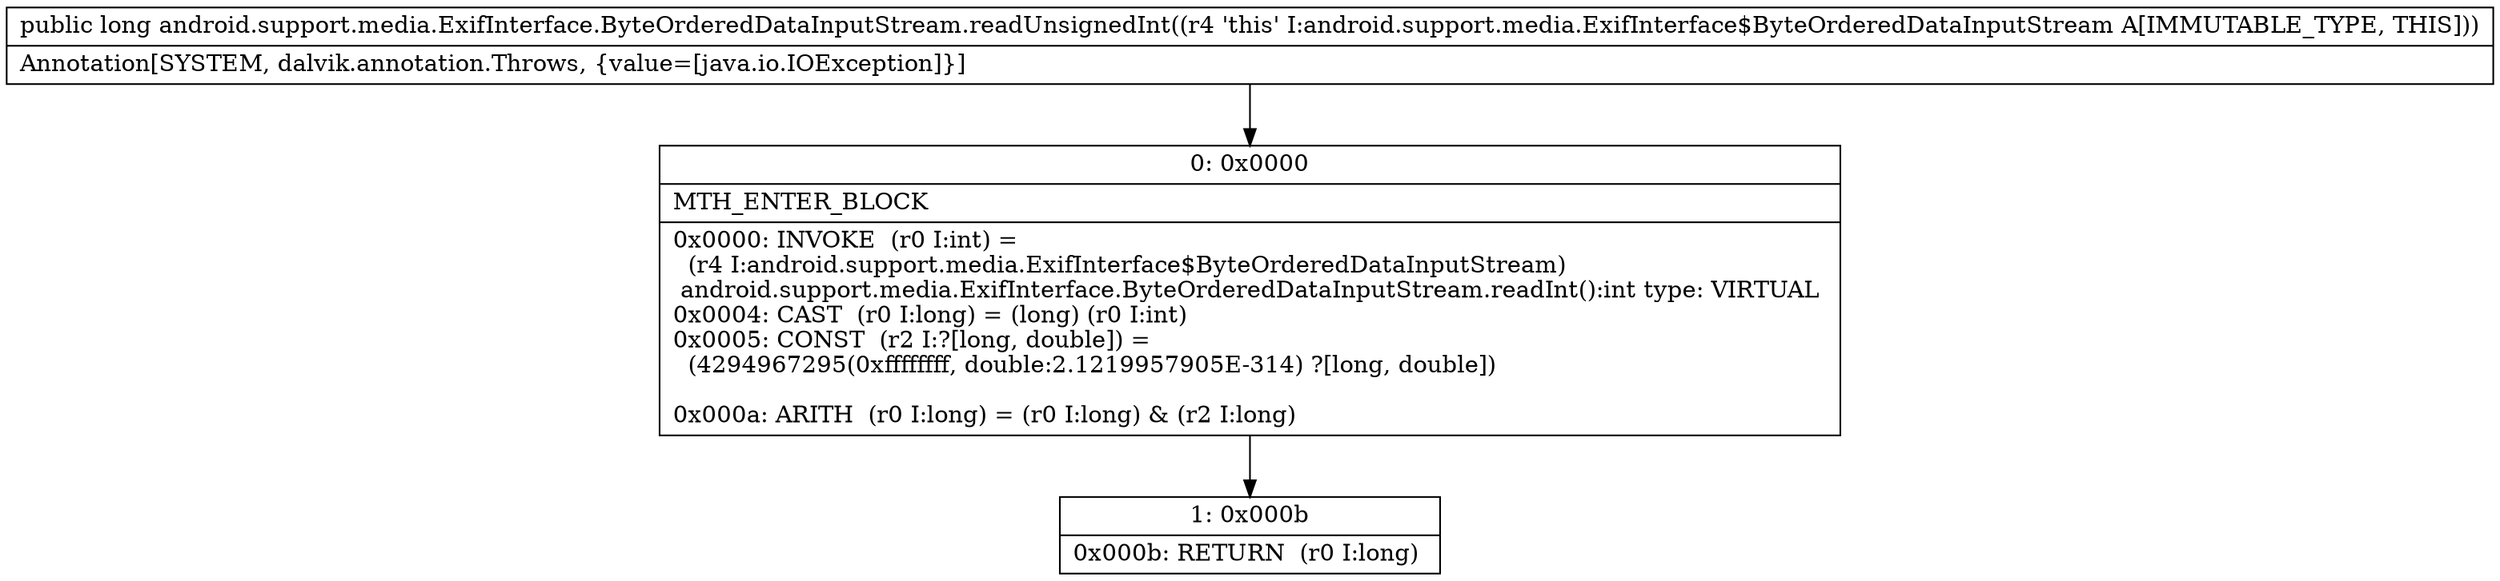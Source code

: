 digraph "CFG forandroid.support.media.ExifInterface.ByteOrderedDataInputStream.readUnsignedInt()J" {
Node_0 [shape=record,label="{0\:\ 0x0000|MTH_ENTER_BLOCK\l|0x0000: INVOKE  (r0 I:int) = \l  (r4 I:android.support.media.ExifInterface$ByteOrderedDataInputStream)\l android.support.media.ExifInterface.ByteOrderedDataInputStream.readInt():int type: VIRTUAL \l0x0004: CAST  (r0 I:long) = (long) (r0 I:int) \l0x0005: CONST  (r2 I:?[long, double]) = \l  (4294967295(0xffffffff, double:2.1219957905E\-314) ?[long, double])\l \l0x000a: ARITH  (r0 I:long) = (r0 I:long) & (r2 I:long) \l}"];
Node_1 [shape=record,label="{1\:\ 0x000b|0x000b: RETURN  (r0 I:long) \l}"];
MethodNode[shape=record,label="{public long android.support.media.ExifInterface.ByteOrderedDataInputStream.readUnsignedInt((r4 'this' I:android.support.media.ExifInterface$ByteOrderedDataInputStream A[IMMUTABLE_TYPE, THIS]))  | Annotation[SYSTEM, dalvik.annotation.Throws, \{value=[java.io.IOException]\}]\l}"];
MethodNode -> Node_0;
Node_0 -> Node_1;
}

